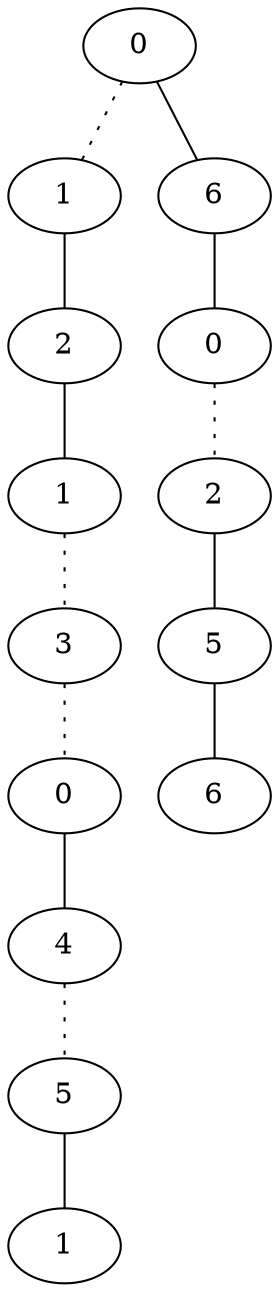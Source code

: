 graph {
a0[label=0];
a1[label=1];
a2[label=2];
a3[label=1];
a4[label=3];
a5[label=0];
a6[label=4];
a7[label=5];
a8[label=1];
a9[label=6];
a10[label=0];
a11[label=2];
a12[label=5];
a13[label=6];
a0 -- a1 [style=dotted];
a0 -- a9;
a1 -- a2;
a2 -- a3;
a3 -- a4 [style=dotted];
a4 -- a5 [style=dotted];
a5 -- a6;
a6 -- a7 [style=dotted];
a7 -- a8;
a9 -- a10;
a10 -- a11 [style=dotted];
a11 -- a12;
a12 -- a13;
}
